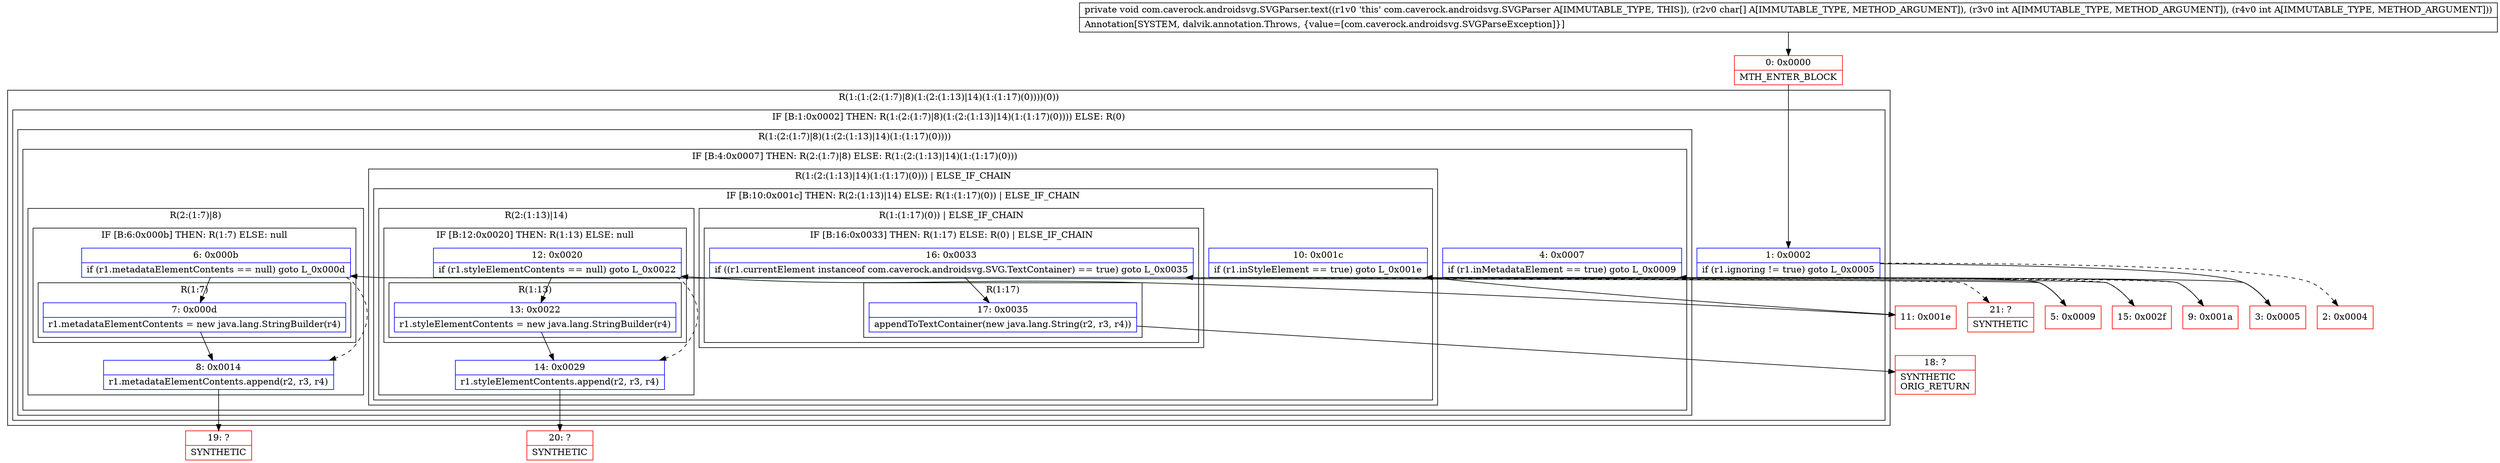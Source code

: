 digraph "CFG forcom.caverock.androidsvg.SVGParser.text([CII)V" {
subgraph cluster_Region_2130979021 {
label = "R(1:(1:(2:(1:7)|8)(1:(2:(1:13)|14)(1:(1:17)(0))))(0))";
node [shape=record,color=blue];
subgraph cluster_IfRegion_2097844139 {
label = "IF [B:1:0x0002] THEN: R(1:(2:(1:7)|8)(1:(2:(1:13)|14)(1:(1:17)(0)))) ELSE: R(0)";
node [shape=record,color=blue];
Node_1 [shape=record,label="{1\:\ 0x0002|if (r1.ignoring != true) goto L_0x0005\l}"];
subgraph cluster_Region_1324987453 {
label = "R(1:(2:(1:7)|8)(1:(2:(1:13)|14)(1:(1:17)(0))))";
node [shape=record,color=blue];
subgraph cluster_IfRegion_1801111784 {
label = "IF [B:4:0x0007] THEN: R(2:(1:7)|8) ELSE: R(1:(2:(1:13)|14)(1:(1:17)(0)))";
node [shape=record,color=blue];
Node_4 [shape=record,label="{4\:\ 0x0007|if (r1.inMetadataElement == true) goto L_0x0009\l}"];
subgraph cluster_Region_902223630 {
label = "R(2:(1:7)|8)";
node [shape=record,color=blue];
subgraph cluster_IfRegion_479752650 {
label = "IF [B:6:0x000b] THEN: R(1:7) ELSE: null";
node [shape=record,color=blue];
Node_6 [shape=record,label="{6\:\ 0x000b|if (r1.metadataElementContents == null) goto L_0x000d\l}"];
subgraph cluster_Region_524514872 {
label = "R(1:7)";
node [shape=record,color=blue];
Node_7 [shape=record,label="{7\:\ 0x000d|r1.metadataElementContents = new java.lang.StringBuilder(r4)\l}"];
}
}
Node_8 [shape=record,label="{8\:\ 0x0014|r1.metadataElementContents.append(r2, r3, r4)\l}"];
}
subgraph cluster_Region_576975024 {
label = "R(1:(2:(1:13)|14)(1:(1:17)(0))) | ELSE_IF_CHAIN\l";
node [shape=record,color=blue];
subgraph cluster_IfRegion_555629909 {
label = "IF [B:10:0x001c] THEN: R(2:(1:13)|14) ELSE: R(1:(1:17)(0)) | ELSE_IF_CHAIN\l";
node [shape=record,color=blue];
Node_10 [shape=record,label="{10\:\ 0x001c|if (r1.inStyleElement == true) goto L_0x001e\l}"];
subgraph cluster_Region_2128027293 {
label = "R(2:(1:13)|14)";
node [shape=record,color=blue];
subgraph cluster_IfRegion_2057393609 {
label = "IF [B:12:0x0020] THEN: R(1:13) ELSE: null";
node [shape=record,color=blue];
Node_12 [shape=record,label="{12\:\ 0x0020|if (r1.styleElementContents == null) goto L_0x0022\l}"];
subgraph cluster_Region_1207622749 {
label = "R(1:13)";
node [shape=record,color=blue];
Node_13 [shape=record,label="{13\:\ 0x0022|r1.styleElementContents = new java.lang.StringBuilder(r4)\l}"];
}
}
Node_14 [shape=record,label="{14\:\ 0x0029|r1.styleElementContents.append(r2, r3, r4)\l}"];
}
subgraph cluster_Region_392082786 {
label = "R(1:(1:17)(0)) | ELSE_IF_CHAIN\l";
node [shape=record,color=blue];
subgraph cluster_IfRegion_1371235042 {
label = "IF [B:16:0x0033] THEN: R(1:17) ELSE: R(0) | ELSE_IF_CHAIN\l";
node [shape=record,color=blue];
Node_16 [shape=record,label="{16\:\ 0x0033|if ((r1.currentElement instanceof com.caverock.androidsvg.SVG.TextContainer) == true) goto L_0x0035\l}"];
subgraph cluster_Region_558131713 {
label = "R(1:17)";
node [shape=record,color=blue];
Node_17 [shape=record,label="{17\:\ 0x0035|appendToTextContainer(new java.lang.String(r2, r3, r4))\l}"];
}
subgraph cluster_Region_818758208 {
label = "R(0)";
node [shape=record,color=blue];
}
}
}
}
}
}
}
subgraph cluster_Region_1390019742 {
label = "R(0)";
node [shape=record,color=blue];
}
}
}
Node_0 [shape=record,color=red,label="{0\:\ 0x0000|MTH_ENTER_BLOCK\l}"];
Node_2 [shape=record,color=red,label="{2\:\ 0x0004}"];
Node_3 [shape=record,color=red,label="{3\:\ 0x0005}"];
Node_5 [shape=record,color=red,label="{5\:\ 0x0009}"];
Node_9 [shape=record,color=red,label="{9\:\ 0x001a}"];
Node_11 [shape=record,color=red,label="{11\:\ 0x001e}"];
Node_15 [shape=record,color=red,label="{15\:\ 0x002f}"];
Node_18 [shape=record,color=red,label="{18\:\ ?|SYNTHETIC\lORIG_RETURN\l}"];
Node_19 [shape=record,color=red,label="{19\:\ ?|SYNTHETIC\l}"];
Node_20 [shape=record,color=red,label="{20\:\ ?|SYNTHETIC\l}"];
Node_21 [shape=record,color=red,label="{21\:\ ?|SYNTHETIC\l}"];
MethodNode[shape=record,label="{private void com.caverock.androidsvg.SVGParser.text((r1v0 'this' com.caverock.androidsvg.SVGParser A[IMMUTABLE_TYPE, THIS]), (r2v0 char[] A[IMMUTABLE_TYPE, METHOD_ARGUMENT]), (r3v0 int A[IMMUTABLE_TYPE, METHOD_ARGUMENT]), (r4v0 int A[IMMUTABLE_TYPE, METHOD_ARGUMENT]))  | Annotation[SYSTEM, dalvik.annotation.Throws, \{value=[com.caverock.androidsvg.SVGParseException]\}]\l}"];
MethodNode -> Node_0;
Node_1 -> Node_2[style=dashed];
Node_1 -> Node_3;
Node_4 -> Node_5;
Node_4 -> Node_9[style=dashed];
Node_6 -> Node_7;
Node_6 -> Node_8[style=dashed];
Node_7 -> Node_8;
Node_8 -> Node_19;
Node_10 -> Node_11;
Node_10 -> Node_15[style=dashed];
Node_12 -> Node_13;
Node_12 -> Node_14[style=dashed];
Node_13 -> Node_14;
Node_14 -> Node_20;
Node_16 -> Node_17;
Node_16 -> Node_21[style=dashed];
Node_17 -> Node_18;
Node_0 -> Node_1;
Node_3 -> Node_4;
Node_5 -> Node_6;
Node_9 -> Node_10;
Node_11 -> Node_12;
Node_15 -> Node_16;
}

